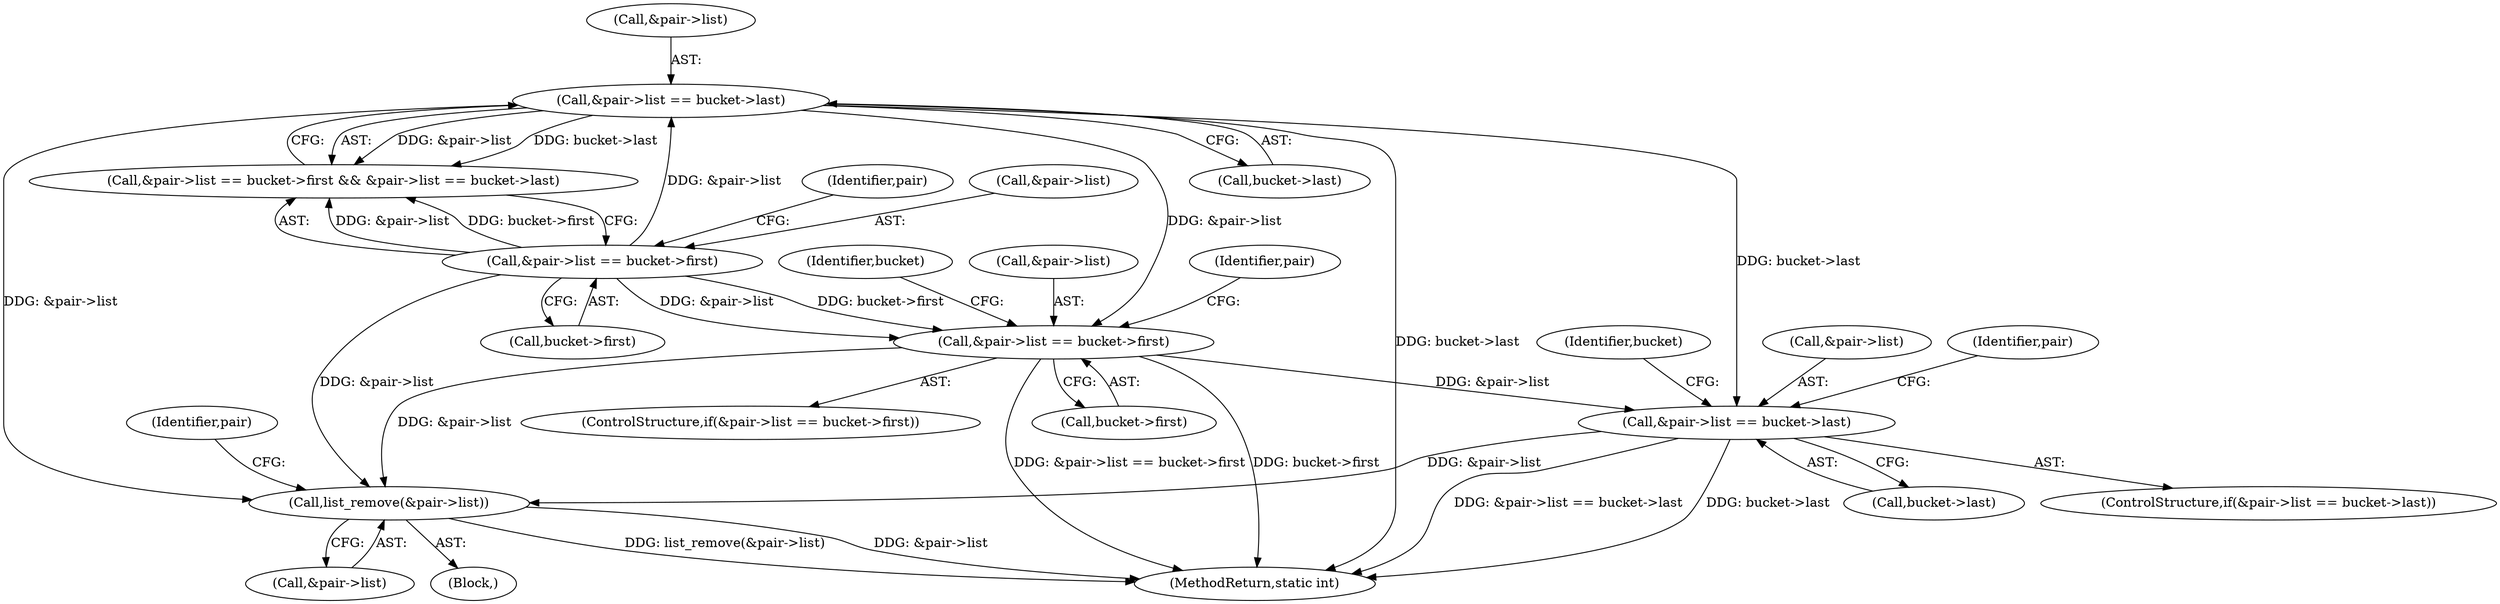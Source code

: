digraph "0_jansson_8f80c2d83808150724d31793e6ade92749b1faa4_1@API" {
"1000203" [label="(Call,list_remove(&pair->list))"];
"1000167" [label="(Call,&pair->list == bucket->first)"];
"1000137" [label="(Call,&pair->list == bucket->first)"];
"1000145" [label="(Call,&pair->list == bucket->last)"];
"1000186" [label="(Call,&pair->list == bucket->last)"];
"1000150" [label="(Call,bucket->last)"];
"1000204" [label="(Call,&pair->list)"];
"1000137" [label="(Call,&pair->list == bucket->first)"];
"1000146" [label="(Call,&pair->list)"];
"1000167" [label="(Call,&pair->list == bucket->first)"];
"1000189" [label="(Identifier,pair)"];
"1000177" [label="(Identifier,bucket)"];
"1000210" [label="(Identifier,pair)"];
"1000186" [label="(Call,&pair->list == bucket->last)"];
"1000136" [label="(Call,&pair->list == bucket->first && &pair->list == bucket->last)"];
"1000191" [label="(Call,bucket->last)"];
"1000166" [label="(ControlStructure,if(&pair->list == bucket->first))"];
"1000104" [label="(Block,)"];
"1000187" [label="(Call,&pair->list)"];
"1000148" [label="(Identifier,pair)"];
"1000220" [label="(MethodReturn,static int)"];
"1000138" [label="(Call,&pair->list)"];
"1000145" [label="(Call,&pair->list == bucket->last)"];
"1000206" [label="(Identifier,pair)"];
"1000172" [label="(Call,bucket->first)"];
"1000142" [label="(Call,bucket->first)"];
"1000203" [label="(Call,list_remove(&pair->list))"];
"1000196" [label="(Identifier,bucket)"];
"1000168" [label="(Call,&pair->list)"];
"1000185" [label="(ControlStructure,if(&pair->list == bucket->last))"];
"1000203" -> "1000104"  [label="AST: "];
"1000203" -> "1000204"  [label="CFG: "];
"1000204" -> "1000203"  [label="AST: "];
"1000210" -> "1000203"  [label="CFG: "];
"1000203" -> "1000220"  [label="DDG: list_remove(&pair->list)"];
"1000203" -> "1000220"  [label="DDG: &pair->list"];
"1000167" -> "1000203"  [label="DDG: &pair->list"];
"1000186" -> "1000203"  [label="DDG: &pair->list"];
"1000137" -> "1000203"  [label="DDG: &pair->list"];
"1000145" -> "1000203"  [label="DDG: &pair->list"];
"1000167" -> "1000166"  [label="AST: "];
"1000167" -> "1000172"  [label="CFG: "];
"1000168" -> "1000167"  [label="AST: "];
"1000172" -> "1000167"  [label="AST: "];
"1000177" -> "1000167"  [label="CFG: "];
"1000189" -> "1000167"  [label="CFG: "];
"1000167" -> "1000220"  [label="DDG: bucket->first"];
"1000167" -> "1000220"  [label="DDG: &pair->list == bucket->first"];
"1000137" -> "1000167"  [label="DDG: &pair->list"];
"1000137" -> "1000167"  [label="DDG: bucket->first"];
"1000145" -> "1000167"  [label="DDG: &pair->list"];
"1000167" -> "1000186"  [label="DDG: &pair->list"];
"1000137" -> "1000136"  [label="AST: "];
"1000137" -> "1000142"  [label="CFG: "];
"1000138" -> "1000137"  [label="AST: "];
"1000142" -> "1000137"  [label="AST: "];
"1000148" -> "1000137"  [label="CFG: "];
"1000136" -> "1000137"  [label="CFG: "];
"1000137" -> "1000136"  [label="DDG: &pair->list"];
"1000137" -> "1000136"  [label="DDG: bucket->first"];
"1000137" -> "1000145"  [label="DDG: &pair->list"];
"1000145" -> "1000136"  [label="AST: "];
"1000145" -> "1000150"  [label="CFG: "];
"1000146" -> "1000145"  [label="AST: "];
"1000150" -> "1000145"  [label="AST: "];
"1000136" -> "1000145"  [label="CFG: "];
"1000145" -> "1000220"  [label="DDG: bucket->last"];
"1000145" -> "1000136"  [label="DDG: &pair->list"];
"1000145" -> "1000136"  [label="DDG: bucket->last"];
"1000145" -> "1000186"  [label="DDG: bucket->last"];
"1000186" -> "1000185"  [label="AST: "];
"1000186" -> "1000191"  [label="CFG: "];
"1000187" -> "1000186"  [label="AST: "];
"1000191" -> "1000186"  [label="AST: "];
"1000196" -> "1000186"  [label="CFG: "];
"1000206" -> "1000186"  [label="CFG: "];
"1000186" -> "1000220"  [label="DDG: &pair->list == bucket->last"];
"1000186" -> "1000220"  [label="DDG: bucket->last"];
}

